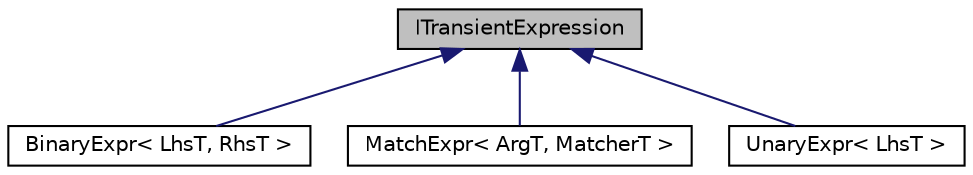 digraph "ITransientExpression"
{
  edge [fontname="Helvetica",fontsize="10",labelfontname="Helvetica",labelfontsize="10"];
  node [fontname="Helvetica",fontsize="10",shape=record];
  Node1 [label="ITransientExpression",height=0.2,width=0.4,color="black", fillcolor="grey75", style="filled", fontcolor="black"];
  Node1 -> Node2 [dir="back",color="midnightblue",fontsize="10",style="solid",fontname="Helvetica"];
  Node2 [label="BinaryExpr\< LhsT, RhsT \>",height=0.2,width=0.4,color="black", fillcolor="white", style="filled",URL="$classCatch_1_1BinaryExpr.html"];
  Node1 -> Node3 [dir="back",color="midnightblue",fontsize="10",style="solid",fontname="Helvetica"];
  Node3 [label="MatchExpr\< ArgT, MatcherT \>",height=0.2,width=0.4,color="black", fillcolor="white", style="filled",URL="$classCatch_1_1MatchExpr.html"];
  Node1 -> Node4 [dir="back",color="midnightblue",fontsize="10",style="solid",fontname="Helvetica"];
  Node4 [label="UnaryExpr\< LhsT \>",height=0.2,width=0.4,color="black", fillcolor="white", style="filled",URL="$classCatch_1_1UnaryExpr.html"];
}
